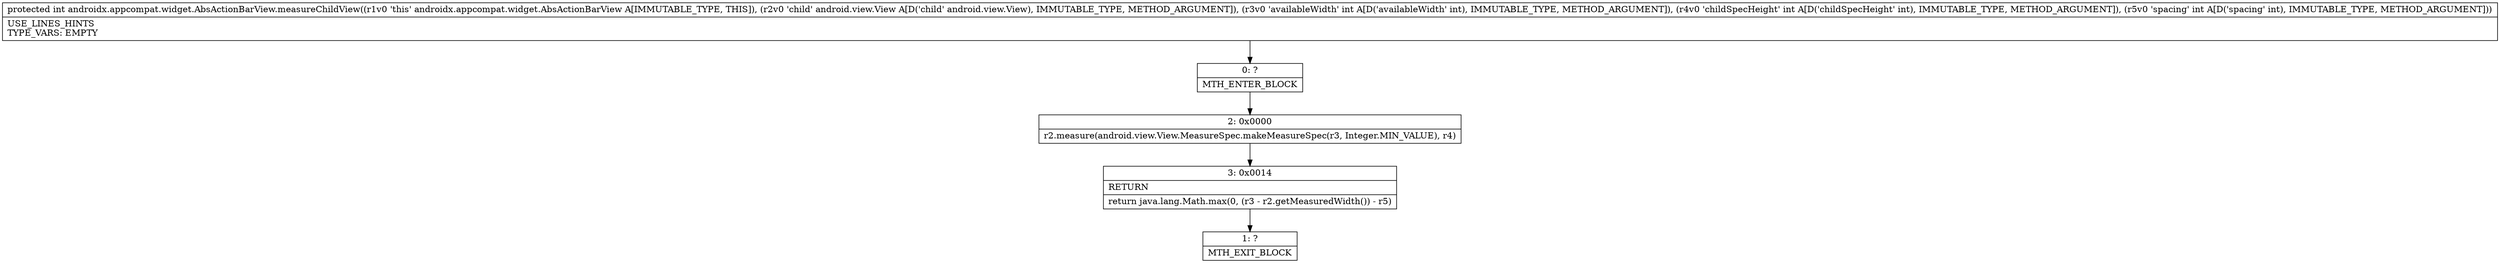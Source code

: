 digraph "CFG forandroidx.appcompat.widget.AbsActionBarView.measureChildView(Landroid\/view\/View;III)I" {
Node_0 [shape=record,label="{0\:\ ?|MTH_ENTER_BLOCK\l}"];
Node_2 [shape=record,label="{2\:\ 0x0000|r2.measure(android.view.View.MeasureSpec.makeMeasureSpec(r3, Integer.MIN_VALUE), r4)\l}"];
Node_3 [shape=record,label="{3\:\ 0x0014|RETURN\l|return java.lang.Math.max(0, (r3 \- r2.getMeasuredWidth()) \- r5)\l}"];
Node_1 [shape=record,label="{1\:\ ?|MTH_EXIT_BLOCK\l}"];
MethodNode[shape=record,label="{protected int androidx.appcompat.widget.AbsActionBarView.measureChildView((r1v0 'this' androidx.appcompat.widget.AbsActionBarView A[IMMUTABLE_TYPE, THIS]), (r2v0 'child' android.view.View A[D('child' android.view.View), IMMUTABLE_TYPE, METHOD_ARGUMENT]), (r3v0 'availableWidth' int A[D('availableWidth' int), IMMUTABLE_TYPE, METHOD_ARGUMENT]), (r4v0 'childSpecHeight' int A[D('childSpecHeight' int), IMMUTABLE_TYPE, METHOD_ARGUMENT]), (r5v0 'spacing' int A[D('spacing' int), IMMUTABLE_TYPE, METHOD_ARGUMENT]))  | USE_LINES_HINTS\lTYPE_VARS: EMPTY\l}"];
MethodNode -> Node_0;Node_0 -> Node_2;
Node_2 -> Node_3;
Node_3 -> Node_1;
}

